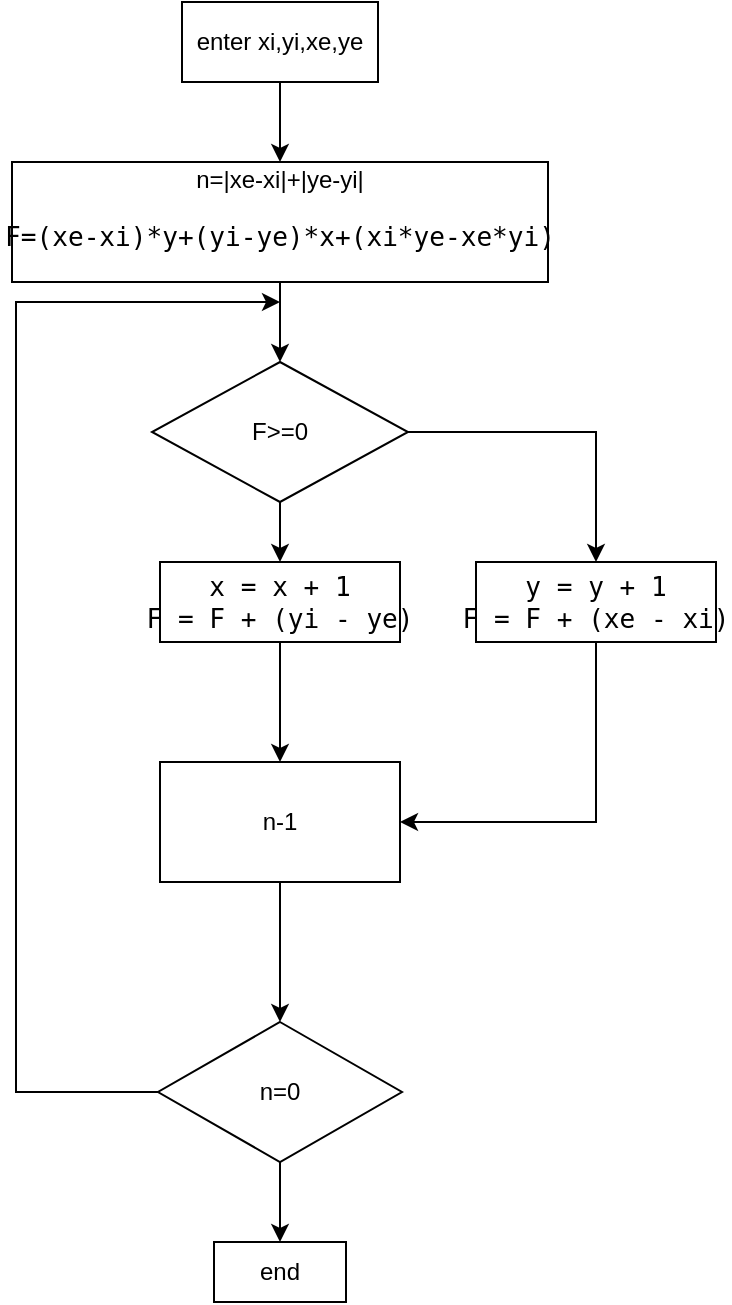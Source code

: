 <mxfile version="20.3.0" type="device"><diagram id="UqmlTFkoCmyoxB614XOZ" name="project1"><mxGraphModel dx="1422" dy="857" grid="0" gridSize="10" guides="1" tooltips="1" connect="1" arrows="1" fold="1" page="1" pageScale="1" pageWidth="583" pageHeight="827" math="0" shadow="0"><root><mxCell id="0"/><mxCell id="1" parent="0"/><mxCell id="yUDIiPKQH4uc7Yz_1w6b-9" style="edgeStyle=orthogonalEdgeStyle;rounded=0;orthogonalLoop=1;jettySize=auto;html=1;entryX=0.5;entryY=0;entryDx=0;entryDy=0;fontColor=#000000;" edge="1" parent="1" source="yUDIiPKQH4uc7Yz_1w6b-1" target="yUDIiPKQH4uc7Yz_1w6b-3"><mxGeometry relative="1" as="geometry"/></mxCell><mxCell id="yUDIiPKQH4uc7Yz_1w6b-1" value="enter xi,yi,xe,ye" style="rounded=0;whiteSpace=wrap;html=1;" vertex="1" parent="1"><mxGeometry x="243" y="70" width="98" height="40" as="geometry"/></mxCell><mxCell id="yUDIiPKQH4uc7Yz_1w6b-6" style="edgeStyle=orthogonalEdgeStyle;rounded=0;orthogonalLoop=1;jettySize=auto;html=1;exitX=0.5;exitY=1;exitDx=0;exitDy=0;entryX=0.5;entryY=0;entryDx=0;entryDy=0;fontColor=#000000;" edge="1" parent="1" source="yUDIiPKQH4uc7Yz_1w6b-2" target="yUDIiPKQH4uc7Yz_1w6b-4"><mxGeometry relative="1" as="geometry"/></mxCell><mxCell id="yUDIiPKQH4uc7Yz_1w6b-7" style="edgeStyle=orthogonalEdgeStyle;rounded=0;orthogonalLoop=1;jettySize=auto;html=1;entryX=0.5;entryY=0;entryDx=0;entryDy=0;fontColor=#000000;" edge="1" parent="1" source="yUDIiPKQH4uc7Yz_1w6b-2" target="yUDIiPKQH4uc7Yz_1w6b-5"><mxGeometry relative="1" as="geometry"/></mxCell><mxCell id="yUDIiPKQH4uc7Yz_1w6b-2" value="F&amp;gt;=0" style="rhombus;whiteSpace=wrap;html=1;" vertex="1" parent="1"><mxGeometry x="228" y="250" width="128" height="70" as="geometry"/></mxCell><mxCell id="yUDIiPKQH4uc7Yz_1w6b-8" style="edgeStyle=orthogonalEdgeStyle;rounded=0;orthogonalLoop=1;jettySize=auto;html=1;entryX=0.5;entryY=0;entryDx=0;entryDy=0;fontColor=#000000;" edge="1" parent="1" source="yUDIiPKQH4uc7Yz_1w6b-3" target="yUDIiPKQH4uc7Yz_1w6b-2"><mxGeometry relative="1" as="geometry"/></mxCell><mxCell id="yUDIiPKQH4uc7Yz_1w6b-3" value="n=|xe-xi|+|ye-yi|&lt;br&gt;&lt;pre style=&quot;font-family: &amp;quot;JetBrains Mono&amp;quot;, monospace; font-size: 9.8pt;&quot;&gt;F=(xe-xi)*y+(yi-ye)*x+(xi*ye-xe*yi)&lt;/pre&gt;" style="rounded=0;whiteSpace=wrap;html=1;strokeColor=default;" vertex="1" parent="1"><mxGeometry x="158" y="150" width="268" height="60" as="geometry"/></mxCell><mxCell id="yUDIiPKQH4uc7Yz_1w6b-13" style="edgeStyle=orthogonalEdgeStyle;rounded=0;orthogonalLoop=1;jettySize=auto;html=1;entryX=0.5;entryY=0;entryDx=0;entryDy=0;fontColor=#000000;" edge="1" parent="1" source="yUDIiPKQH4uc7Yz_1w6b-4" target="yUDIiPKQH4uc7Yz_1w6b-10"><mxGeometry relative="1" as="geometry"/></mxCell><mxCell id="yUDIiPKQH4uc7Yz_1w6b-4" value="&lt;pre style=&quot;font-family: &amp;quot;JetBrains Mono&amp;quot;, monospace; font-size: 9.8pt;&quot;&gt;x = x + 1&lt;br&gt;F = F + (yi - ye)&lt;/pre&gt;" style="rounded=0;whiteSpace=wrap;html=1;labelBackgroundColor=none;strokeColor=default;fontColor=#000000;" vertex="1" parent="1"><mxGeometry x="232" y="350" width="120" height="40" as="geometry"/></mxCell><mxCell id="yUDIiPKQH4uc7Yz_1w6b-14" style="edgeStyle=orthogonalEdgeStyle;rounded=0;orthogonalLoop=1;jettySize=auto;html=1;entryX=1;entryY=0.5;entryDx=0;entryDy=0;fontColor=#000000;" edge="1" parent="1" source="yUDIiPKQH4uc7Yz_1w6b-5" target="yUDIiPKQH4uc7Yz_1w6b-10"><mxGeometry relative="1" as="geometry"><Array as="points"><mxPoint x="450" y="480"/></Array></mxGeometry></mxCell><mxCell id="yUDIiPKQH4uc7Yz_1w6b-5" value="&lt;pre style=&quot;font-family: &amp;quot;JetBrains Mono&amp;quot;, monospace; font-size: 9.8pt;&quot;&gt;y = y + 1&lt;br&gt;F = F + (xe - xi)&lt;/pre&gt;" style="rounded=0;whiteSpace=wrap;html=1;labelBackgroundColor=none;strokeColor=default;fontColor=#000000;" vertex="1" parent="1"><mxGeometry x="390" y="350" width="120" height="40" as="geometry"/></mxCell><mxCell id="yUDIiPKQH4uc7Yz_1w6b-15" style="edgeStyle=orthogonalEdgeStyle;rounded=0;orthogonalLoop=1;jettySize=auto;html=1;entryX=0.5;entryY=0;entryDx=0;entryDy=0;fontColor=#000000;" edge="1" parent="1" source="yUDIiPKQH4uc7Yz_1w6b-10" target="yUDIiPKQH4uc7Yz_1w6b-11"><mxGeometry relative="1" as="geometry"/></mxCell><mxCell id="yUDIiPKQH4uc7Yz_1w6b-10" value="n-1" style="rounded=0;whiteSpace=wrap;html=1;labelBackgroundColor=none;strokeColor=default;fontColor=#000000;" vertex="1" parent="1"><mxGeometry x="232" y="450" width="120" height="60" as="geometry"/></mxCell><mxCell id="yUDIiPKQH4uc7Yz_1w6b-16" style="edgeStyle=orthogonalEdgeStyle;rounded=0;orthogonalLoop=1;jettySize=auto;html=1;exitX=0.5;exitY=1;exitDx=0;exitDy=0;entryX=0.5;entryY=0;entryDx=0;entryDy=0;fontColor=#000000;" edge="1" parent="1" source="yUDIiPKQH4uc7Yz_1w6b-11" target="yUDIiPKQH4uc7Yz_1w6b-12"><mxGeometry relative="1" as="geometry"/></mxCell><mxCell id="yUDIiPKQH4uc7Yz_1w6b-17" style="edgeStyle=orthogonalEdgeStyle;rounded=0;orthogonalLoop=1;jettySize=auto;html=1;fontColor=#000000;" edge="1" parent="1" source="yUDIiPKQH4uc7Yz_1w6b-11"><mxGeometry relative="1" as="geometry"><mxPoint x="292" y="220" as="targetPoint"/><Array as="points"><mxPoint x="160" y="615"/><mxPoint x="160" y="220"/></Array></mxGeometry></mxCell><mxCell id="yUDIiPKQH4uc7Yz_1w6b-11" value="n=0" style="rhombus;whiteSpace=wrap;html=1;labelBackgroundColor=none;strokeColor=default;fontColor=#000000;" vertex="1" parent="1"><mxGeometry x="231" y="580" width="122" height="70" as="geometry"/></mxCell><mxCell id="yUDIiPKQH4uc7Yz_1w6b-12" value="end" style="rounded=0;whiteSpace=wrap;html=1;labelBackgroundColor=none;strokeColor=default;fontColor=#000000;" vertex="1" parent="1"><mxGeometry x="259" y="690" width="66" height="30" as="geometry"/></mxCell></root></mxGraphModel></diagram></mxfile>